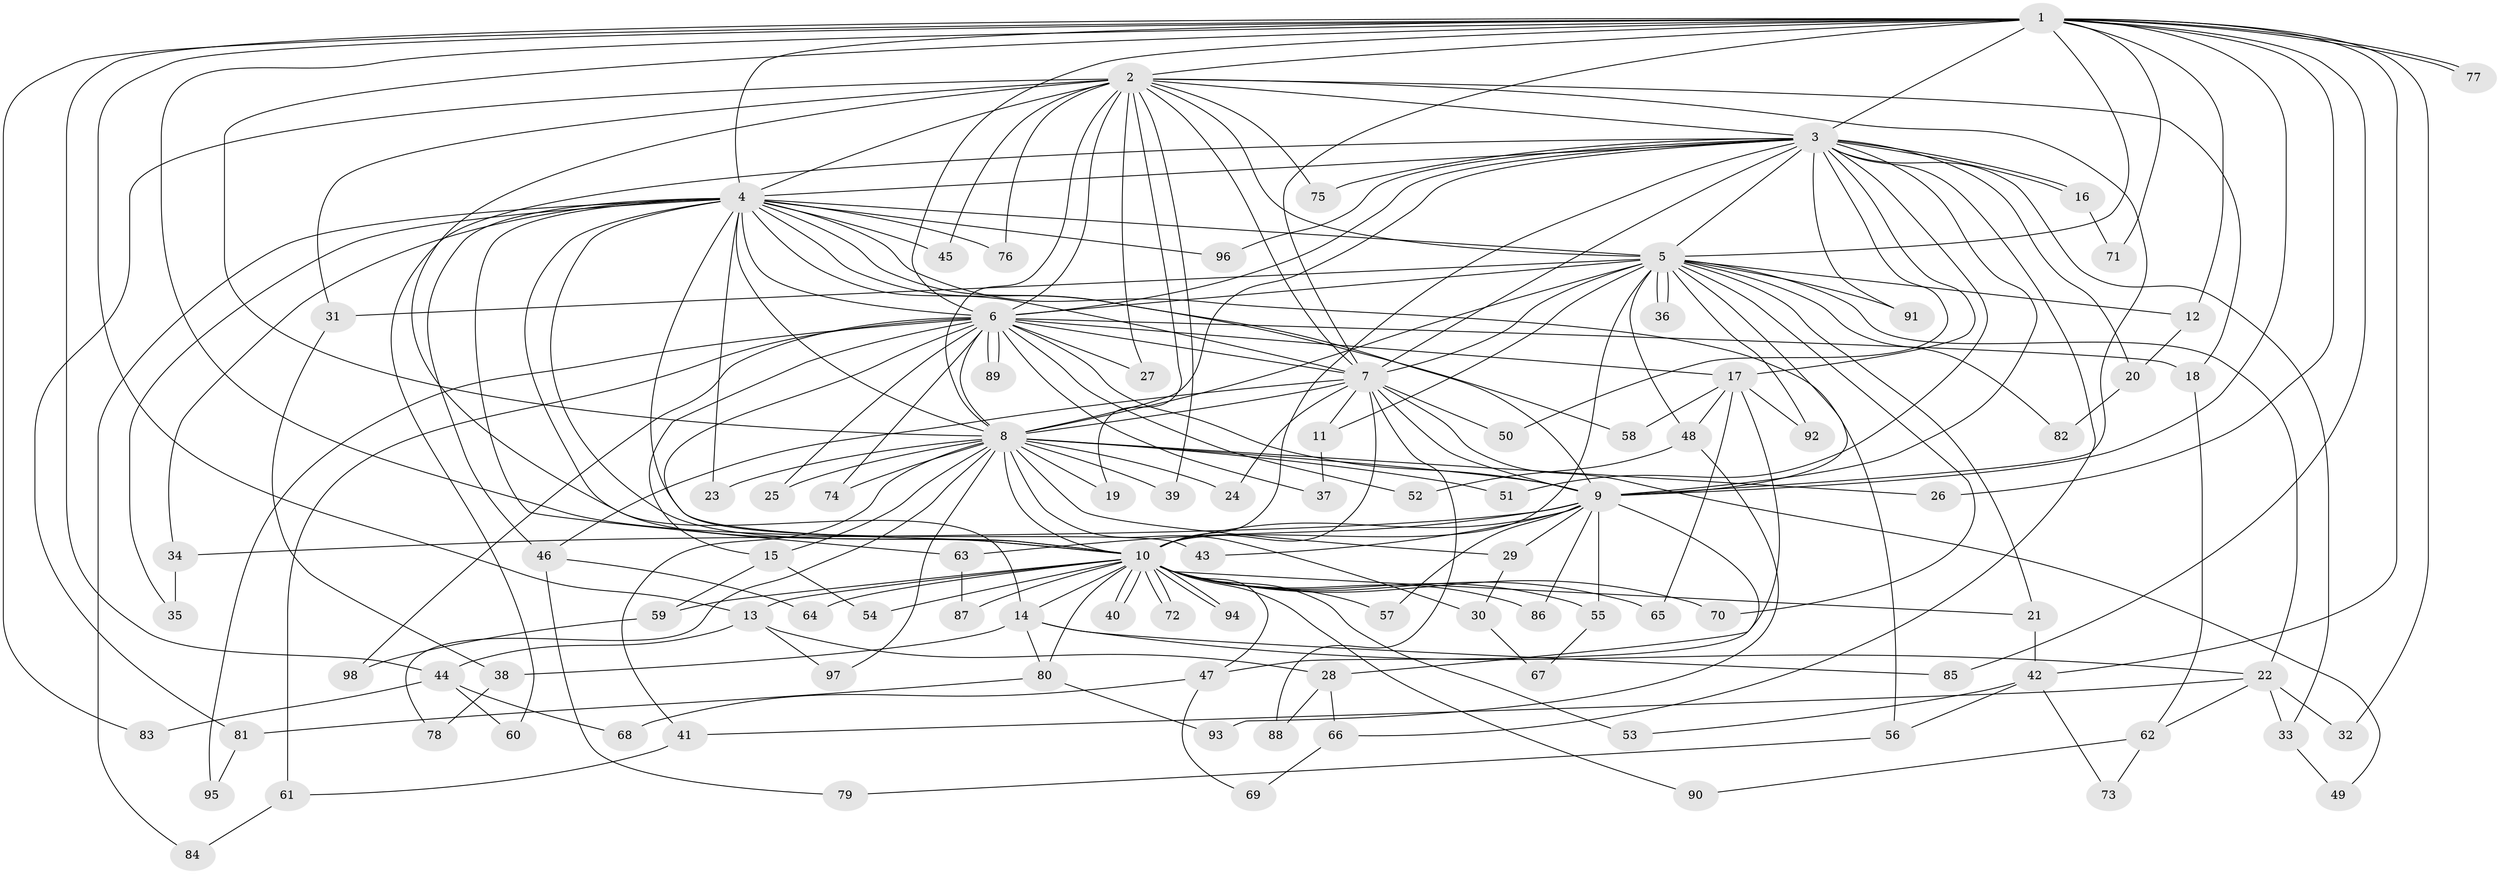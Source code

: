 // coarse degree distribution, {18: 0.029411764705882353, 23: 0.014705882352941176, 17: 0.014705882352941176, 20: 0.029411764705882353, 13: 0.014705882352941176, 16: 0.014705882352941176, 29: 0.014705882352941176, 3: 0.19117647058823528, 5: 0.029411764705882353, 6: 0.029411764705882353, 4: 0.07352941176470588, 2: 0.5147058823529411, 8: 0.014705882352941176, 7: 0.014705882352941176}
// Generated by graph-tools (version 1.1) at 2025/17/03/04/25 18:17:16]
// undirected, 98 vertices, 221 edges
graph export_dot {
graph [start="1"]
  node [color=gray90,style=filled];
  1;
  2;
  3;
  4;
  5;
  6;
  7;
  8;
  9;
  10;
  11;
  12;
  13;
  14;
  15;
  16;
  17;
  18;
  19;
  20;
  21;
  22;
  23;
  24;
  25;
  26;
  27;
  28;
  29;
  30;
  31;
  32;
  33;
  34;
  35;
  36;
  37;
  38;
  39;
  40;
  41;
  42;
  43;
  44;
  45;
  46;
  47;
  48;
  49;
  50;
  51;
  52;
  53;
  54;
  55;
  56;
  57;
  58;
  59;
  60;
  61;
  62;
  63;
  64;
  65;
  66;
  67;
  68;
  69;
  70;
  71;
  72;
  73;
  74;
  75;
  76;
  77;
  78;
  79;
  80;
  81;
  82;
  83;
  84;
  85;
  86;
  87;
  88;
  89;
  90;
  91;
  92;
  93;
  94;
  95;
  96;
  97;
  98;
  1 -- 2;
  1 -- 3;
  1 -- 4;
  1 -- 5;
  1 -- 6;
  1 -- 7;
  1 -- 8;
  1 -- 9;
  1 -- 10;
  1 -- 12;
  1 -- 13;
  1 -- 26;
  1 -- 32;
  1 -- 42;
  1 -- 44;
  1 -- 71;
  1 -- 77;
  1 -- 77;
  1 -- 83;
  1 -- 85;
  2 -- 3;
  2 -- 4;
  2 -- 5;
  2 -- 6;
  2 -- 7;
  2 -- 8;
  2 -- 9;
  2 -- 10;
  2 -- 18;
  2 -- 19;
  2 -- 27;
  2 -- 31;
  2 -- 39;
  2 -- 45;
  2 -- 75;
  2 -- 76;
  2 -- 81;
  3 -- 4;
  3 -- 5;
  3 -- 6;
  3 -- 7;
  3 -- 8;
  3 -- 9;
  3 -- 10;
  3 -- 16;
  3 -- 16;
  3 -- 17;
  3 -- 20;
  3 -- 33;
  3 -- 50;
  3 -- 51;
  3 -- 60;
  3 -- 66;
  3 -- 75;
  3 -- 91;
  3 -- 96;
  4 -- 5;
  4 -- 6;
  4 -- 7;
  4 -- 8;
  4 -- 9;
  4 -- 10;
  4 -- 14;
  4 -- 23;
  4 -- 34;
  4 -- 35;
  4 -- 43;
  4 -- 45;
  4 -- 46;
  4 -- 56;
  4 -- 58;
  4 -- 63;
  4 -- 76;
  4 -- 84;
  4 -- 96;
  5 -- 6;
  5 -- 7;
  5 -- 8;
  5 -- 9;
  5 -- 10;
  5 -- 11;
  5 -- 12;
  5 -- 21;
  5 -- 22;
  5 -- 31;
  5 -- 36;
  5 -- 36;
  5 -- 48;
  5 -- 70;
  5 -- 82;
  5 -- 91;
  5 -- 92;
  6 -- 7;
  6 -- 8;
  6 -- 9;
  6 -- 10;
  6 -- 15;
  6 -- 17;
  6 -- 18;
  6 -- 25;
  6 -- 27;
  6 -- 37;
  6 -- 52;
  6 -- 61;
  6 -- 74;
  6 -- 89;
  6 -- 89;
  6 -- 95;
  6 -- 98;
  7 -- 8;
  7 -- 9;
  7 -- 10;
  7 -- 11;
  7 -- 24;
  7 -- 46;
  7 -- 49;
  7 -- 50;
  7 -- 88;
  8 -- 9;
  8 -- 10;
  8 -- 15;
  8 -- 19;
  8 -- 23;
  8 -- 24;
  8 -- 25;
  8 -- 26;
  8 -- 29;
  8 -- 30;
  8 -- 39;
  8 -- 41;
  8 -- 51;
  8 -- 74;
  8 -- 78;
  8 -- 97;
  9 -- 10;
  9 -- 28;
  9 -- 29;
  9 -- 34;
  9 -- 43;
  9 -- 55;
  9 -- 57;
  9 -- 63;
  9 -- 86;
  10 -- 13;
  10 -- 14;
  10 -- 21;
  10 -- 40;
  10 -- 40;
  10 -- 47;
  10 -- 53;
  10 -- 54;
  10 -- 55;
  10 -- 57;
  10 -- 59;
  10 -- 64;
  10 -- 65;
  10 -- 70;
  10 -- 72;
  10 -- 72;
  10 -- 80;
  10 -- 86;
  10 -- 87;
  10 -- 90;
  10 -- 94;
  10 -- 94;
  11 -- 37;
  12 -- 20;
  13 -- 28;
  13 -- 44;
  13 -- 97;
  14 -- 22;
  14 -- 38;
  14 -- 80;
  14 -- 85;
  15 -- 54;
  15 -- 59;
  16 -- 71;
  17 -- 47;
  17 -- 48;
  17 -- 58;
  17 -- 65;
  17 -- 92;
  18 -- 62;
  20 -- 82;
  21 -- 42;
  22 -- 32;
  22 -- 33;
  22 -- 41;
  22 -- 62;
  28 -- 66;
  28 -- 88;
  29 -- 30;
  30 -- 67;
  31 -- 38;
  33 -- 49;
  34 -- 35;
  38 -- 78;
  41 -- 61;
  42 -- 53;
  42 -- 56;
  42 -- 73;
  44 -- 60;
  44 -- 68;
  44 -- 83;
  46 -- 64;
  46 -- 79;
  47 -- 68;
  47 -- 69;
  48 -- 52;
  48 -- 93;
  55 -- 67;
  56 -- 79;
  59 -- 98;
  61 -- 84;
  62 -- 73;
  62 -- 90;
  63 -- 87;
  66 -- 69;
  80 -- 81;
  80 -- 93;
  81 -- 95;
}
